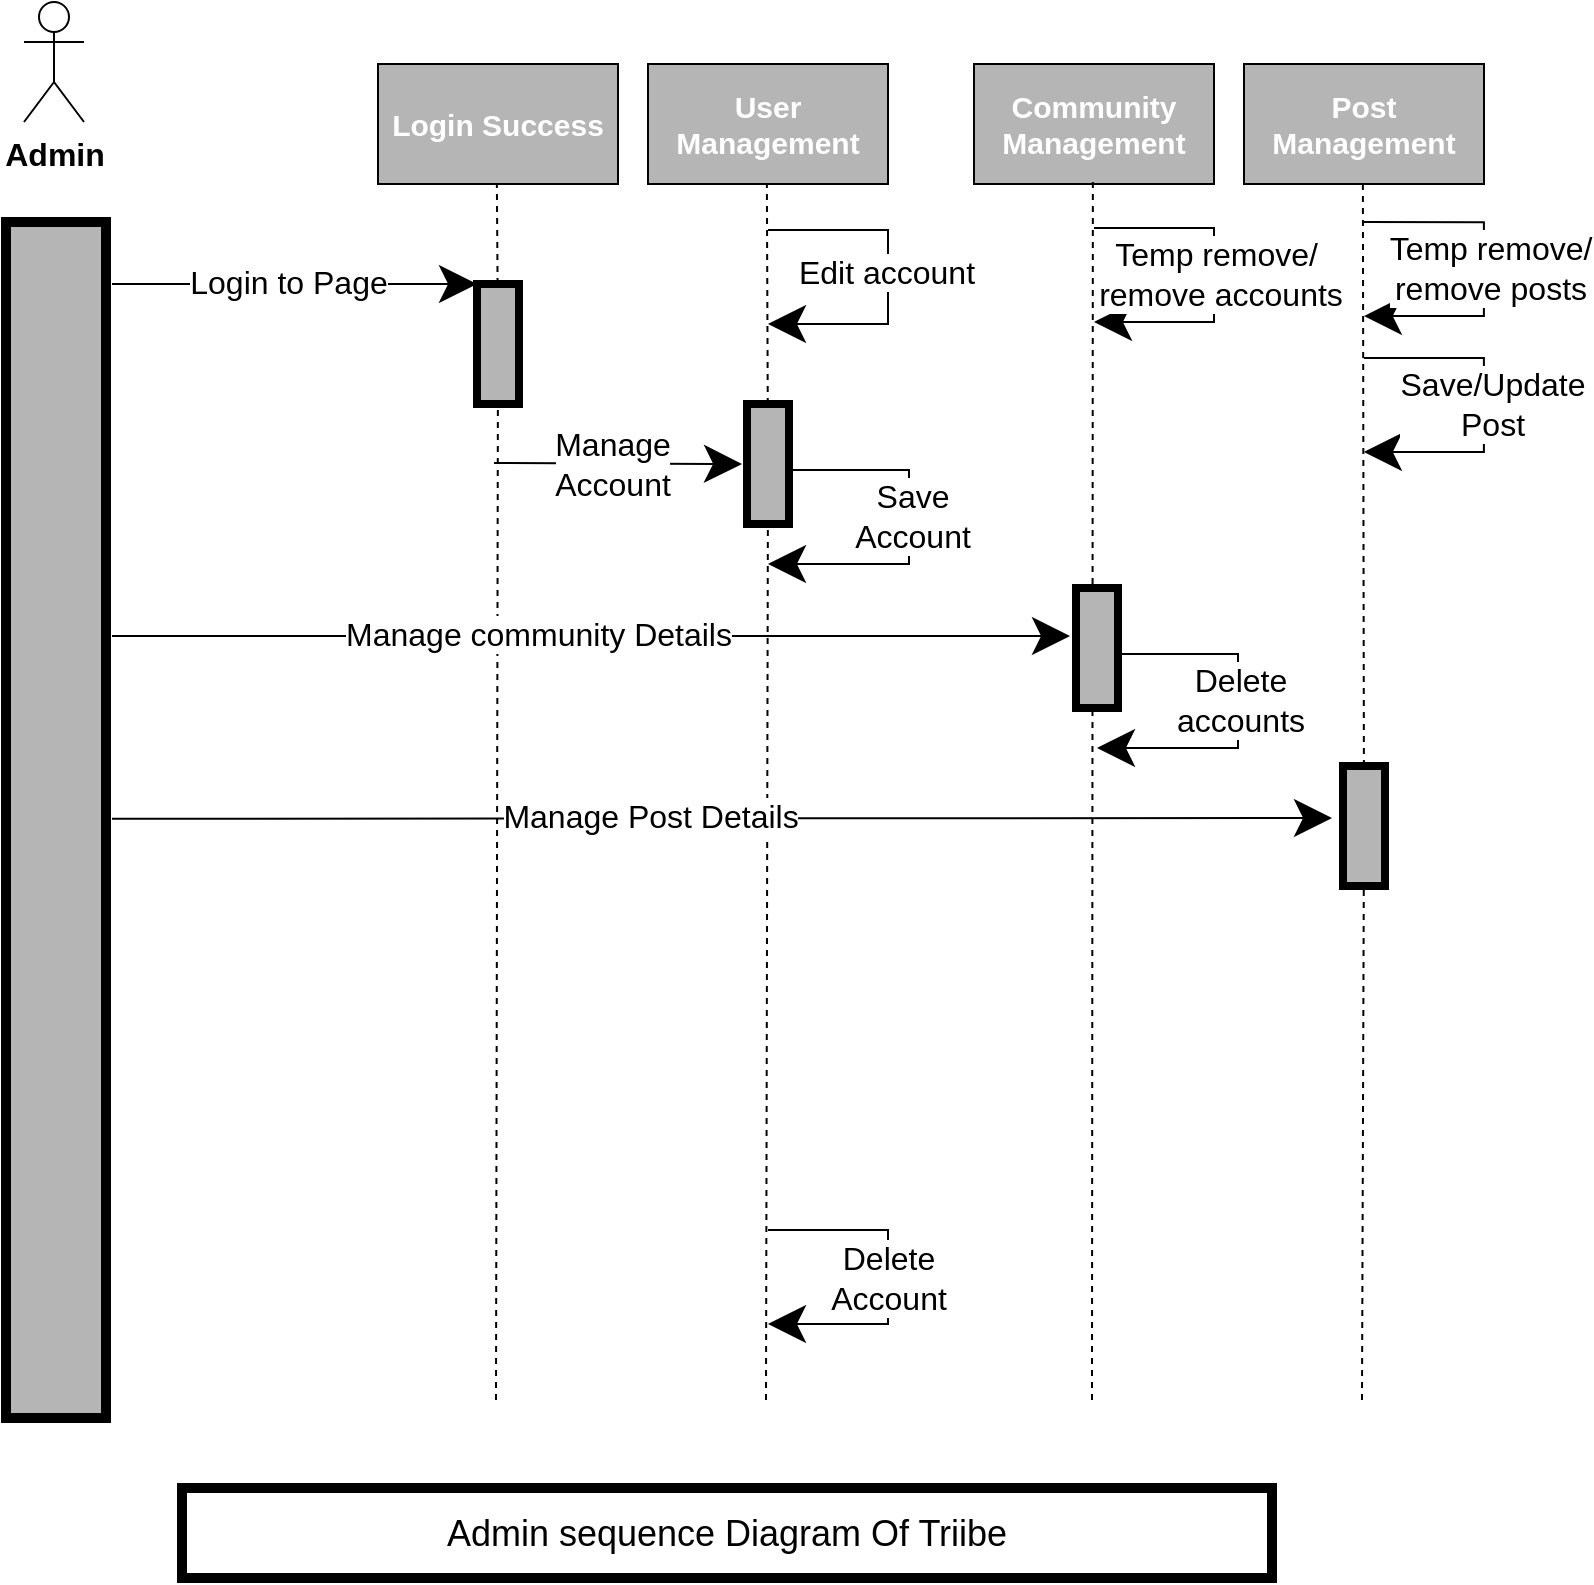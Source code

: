 <mxfile version="18.0.1" type="device"><diagram id="oJMm46TOidr6uNxXPvNm" name="Page-1"><mxGraphModel dx="2188" dy="1318" grid="0" gridSize="10" guides="1" tooltips="1" connect="1" arrows="1" fold="1" page="1" pageScale="1" pageWidth="850" pageHeight="1100" math="0" shadow="0"><root><mxCell id="0"/><mxCell id="1" parent="0"/><mxCell id="lHPNJ9icewoLXPjNaNZg-2" value="" style="whiteSpace=wrap;html=1;strokeWidth=5;fillColor=#B5B5B5;" parent="1" vertex="1"><mxGeometry x="50" y="211" width="50" height="598" as="geometry"/></mxCell><mxCell id="lHPNJ9icewoLXPjNaNZg-3" value="&lt;font style=&quot;font-size: 16px&quot;&gt;&lt;b&gt;Admin&lt;/b&gt;&lt;/font&gt;" style="shape=umlActor;verticalLabelPosition=bottom;verticalAlign=top;html=1;outlineConnect=0;" parent="1" vertex="1"><mxGeometry x="59" y="101" width="30" height="60" as="geometry"/></mxCell><mxCell id="lHPNJ9icewoLXPjNaNZg-4" value="Login Success" style="rounded=0;whiteSpace=wrap;html=1;fillColor=#B5B5B5;fontColor=#FFFFFF;fontSize=15;fontStyle=1" parent="1" vertex="1"><mxGeometry x="236" y="132" width="120" height="60" as="geometry"/></mxCell><mxCell id="lHPNJ9icewoLXPjNaNZg-5" value="User Management" style="rounded=0;whiteSpace=wrap;html=1;fillColor=#B5B5B5;fontColor=#FFFFFF;fontSize=15;fontStyle=1" parent="1" vertex="1"><mxGeometry x="371" y="132" width="120" height="60" as="geometry"/></mxCell><mxCell id="lHPNJ9icewoLXPjNaNZg-6" value="Post&lt;br&gt;Management" style="rounded=0;whiteSpace=wrap;html=1;fillColor=#B5B5B5;fontColor=#FFFFFF;fontSize=15;fontStyle=1" parent="1" vertex="1"><mxGeometry x="669" y="132" width="120" height="60" as="geometry"/></mxCell><mxCell id="lHPNJ9icewoLXPjNaNZg-7" value="Community&lt;br&gt;Management" style="rounded=0;whiteSpace=wrap;html=1;fillColor=#B5B5B5;fontColor=#FFFFFF;fontSize=15;fontStyle=1" parent="1" vertex="1"><mxGeometry x="534" y="132" width="120" height="60" as="geometry"/></mxCell><mxCell id="lHPNJ9icewoLXPjNaNZg-10" value="" style="endArrow=none;dashed=1;html=1;rounded=0;targetPerimeterSpacing=1;startArrow=none;" parent="1" source="lHPNJ9icewoLXPjNaNZg-17" edge="1"><mxGeometry width="50" height="50" relative="1" as="geometry"><mxPoint x="295" y="800" as="sourcePoint"/><mxPoint x="295.44" y="192" as="targetPoint"/></mxGeometry></mxCell><mxCell id="lHPNJ9icewoLXPjNaNZg-11" value="" style="endArrow=none;dashed=1;html=1;rounded=0;targetPerimeterSpacing=1;startArrow=none;" parent="1" source="lHPNJ9icewoLXPjNaNZg-21" edge="1"><mxGeometry width="50" height="50" relative="1" as="geometry"><mxPoint x="430" y="800" as="sourcePoint"/><mxPoint x="430.44" y="192" as="targetPoint"/></mxGeometry></mxCell><mxCell id="lHPNJ9icewoLXPjNaNZg-13" value="" style="endArrow=none;dashed=1;html=1;rounded=0;targetPerimeterSpacing=1;" parent="1" edge="1"><mxGeometry width="50" height="50" relative="1" as="geometry"><mxPoint x="593" y="800" as="sourcePoint"/><mxPoint x="593.44" y="189" as="targetPoint"/></mxGeometry></mxCell><mxCell id="lHPNJ9icewoLXPjNaNZg-14" value="" style="endArrow=none;dashed=1;html=1;rounded=0;targetPerimeterSpacing=1;startArrow=none;" parent="1" source="lHPNJ9icewoLXPjNaNZg-40" edge="1"><mxGeometry width="50" height="50" relative="1" as="geometry"><mxPoint x="728" y="800" as="sourcePoint"/><mxPoint x="728.44" y="192" as="targetPoint"/></mxGeometry></mxCell><mxCell id="lHPNJ9icewoLXPjNaNZg-17" value="" style="whiteSpace=wrap;html=1;fillColor=#B5B5B5;strokeWidth=4;" parent="1" vertex="1"><mxGeometry x="285.5" y="242" width="21" height="60" as="geometry"/></mxCell><mxCell id="lHPNJ9icewoLXPjNaNZg-18" value="" style="endArrow=none;dashed=1;html=1;rounded=0;" parent="1" target="lHPNJ9icewoLXPjNaNZg-17" edge="1"><mxGeometry width="50" height="50" relative="1" as="geometry"><mxPoint x="295" y="800" as="sourcePoint"/><mxPoint x="295.44" y="192.0" as="targetPoint"/></mxGeometry></mxCell><mxCell id="lHPNJ9icewoLXPjNaNZg-19" value="" style="endArrow=classic;html=1;rounded=0;endSize=16;targetPerimeterSpacing=0;entryX=0;entryY=0;entryDx=0;entryDy=0;" parent="1" target="lHPNJ9icewoLXPjNaNZg-17" edge="1"><mxGeometry width="50" height="50" relative="1" as="geometry"><mxPoint x="103" y="242" as="sourcePoint"/><mxPoint x="331" y="477" as="targetPoint"/></mxGeometry></mxCell><mxCell id="lHPNJ9icewoLXPjNaNZg-20" value="&lt;font style=&quot;font-size: 16px&quot;&gt;Login to Page&lt;/font&gt;" style="edgeLabel;html=1;align=center;verticalAlign=middle;resizable=0;points=[];" parent="lHPNJ9icewoLXPjNaNZg-19" vertex="1" connectable="0"><mxGeometry x="-0.152" relative="1" as="geometry"><mxPoint x="10" y="-1" as="offset"/></mxGeometry></mxCell><mxCell id="lHPNJ9icewoLXPjNaNZg-21" value="" style="whiteSpace=wrap;html=1;fillColor=#B5B5B5;strokeWidth=4;" parent="1" vertex="1"><mxGeometry x="420.5" y="302" width="21" height="60" as="geometry"/></mxCell><mxCell id="lHPNJ9icewoLXPjNaNZg-22" value="" style="endArrow=none;dashed=1;html=1;rounded=0;" parent="1" target="lHPNJ9icewoLXPjNaNZg-21" edge="1"><mxGeometry width="50" height="50" relative="1" as="geometry"><mxPoint x="430" y="800" as="sourcePoint"/><mxPoint x="430.44" y="192.0" as="targetPoint"/></mxGeometry></mxCell><mxCell id="lHPNJ9icewoLXPjNaNZg-23" value="" style="endArrow=classic;html=1;rounded=0;fontSize=16;endSize=16;targetPerimeterSpacing=0;edgeStyle=orthogonalEdgeStyle;" parent="1" edge="1"><mxGeometry width="50" height="50" relative="1" as="geometry"><mxPoint x="431" y="215" as="sourcePoint"/><mxPoint x="431" y="262" as="targetPoint"/><Array as="points"><mxPoint x="491" y="215"/><mxPoint x="491" y="262"/><mxPoint x="442" y="262"/></Array></mxGeometry></mxCell><mxCell id="lHPNJ9icewoLXPjNaNZg-24" value="Edit account" style="edgeLabel;html=1;align=center;verticalAlign=middle;resizable=0;points=[];fontSize=16;" parent="lHPNJ9icewoLXPjNaNZg-23" vertex="1" connectable="0"><mxGeometry x="-0.062" y="-1" relative="1" as="geometry"><mxPoint y="2" as="offset"/></mxGeometry></mxCell><mxCell id="lHPNJ9icewoLXPjNaNZg-25" value="" style="endArrow=classic;html=1;rounded=0;endSize=16;targetPerimeterSpacing=0;" parent="1" edge="1"><mxGeometry width="50" height="50" relative="1" as="geometry"><mxPoint x="294" y="331.5" as="sourcePoint"/><mxPoint x="418" y="332" as="targetPoint"/></mxGeometry></mxCell><mxCell id="lHPNJ9icewoLXPjNaNZg-26" value="&lt;font style=&quot;font-size: 16px&quot;&gt;Manage &lt;br&gt;Account&lt;/font&gt;" style="edgeLabel;html=1;align=center;verticalAlign=middle;resizable=0;points=[];" parent="lHPNJ9icewoLXPjNaNZg-25" vertex="1" connectable="0"><mxGeometry x="-0.152" relative="1" as="geometry"><mxPoint x="6" as="offset"/></mxGeometry></mxCell><mxCell id="lHPNJ9icewoLXPjNaNZg-27" value="" style="endArrow=classic;html=1;rounded=0;fontSize=16;endSize=16;targetPerimeterSpacing=0;edgeStyle=orthogonalEdgeStyle;" parent="1" edge="1"><mxGeometry width="50" height="50" relative="1" as="geometry"><mxPoint x="441.5" y="335" as="sourcePoint"/><mxPoint x="431" y="382" as="targetPoint"/><Array as="points"><mxPoint x="501.5" y="335"/><mxPoint x="501.5" y="382"/><mxPoint x="452.5" y="382"/></Array></mxGeometry></mxCell><mxCell id="lHPNJ9icewoLXPjNaNZg-28" value="Save &lt;br&gt;Account" style="edgeLabel;html=1;align=center;verticalAlign=middle;resizable=0;points=[];fontSize=16;" parent="lHPNJ9icewoLXPjNaNZg-27" vertex="1" connectable="0"><mxGeometry x="-0.062" y="-1" relative="1" as="geometry"><mxPoint x="2" as="offset"/></mxGeometry></mxCell><mxCell id="lHPNJ9icewoLXPjNaNZg-29" value="" style="endArrow=classic;html=1;rounded=0;fontSize=16;endSize=16;targetPerimeterSpacing=0;edgeStyle=orthogonalEdgeStyle;" parent="1" edge="1"><mxGeometry width="50" height="50" relative="1" as="geometry"><mxPoint x="431.02" y="715" as="sourcePoint"/><mxPoint x="431" y="762" as="targetPoint"/><Array as="points"><mxPoint x="491.02" y="715"/><mxPoint x="491.02" y="762"/><mxPoint x="442.02" y="762"/></Array></mxGeometry></mxCell><mxCell id="lHPNJ9icewoLXPjNaNZg-30" value="Delete&lt;br&gt;Account" style="edgeLabel;html=1;align=center;verticalAlign=middle;resizable=0;points=[];fontSize=16;" parent="lHPNJ9icewoLXPjNaNZg-29" vertex="1" connectable="0"><mxGeometry x="-0.062" y="-1" relative="1" as="geometry"><mxPoint x="1" y="5" as="offset"/></mxGeometry></mxCell><mxCell id="lHPNJ9icewoLXPjNaNZg-31" value="" style="endArrow=classic;html=1;rounded=0;fontSize=16;endSize=16;targetPerimeterSpacing=0;edgeStyle=orthogonalEdgeStyle;" parent="1" edge="1"><mxGeometry width="50" height="50" relative="1" as="geometry"><mxPoint x="594" y="214.0" as="sourcePoint"/><mxPoint x="594" y="261" as="targetPoint"/><Array as="points"><mxPoint x="654" y="214"/><mxPoint x="654" y="261"/><mxPoint x="605" y="261"/></Array></mxGeometry></mxCell><mxCell id="lHPNJ9icewoLXPjNaNZg-32" value="Temp remove/&amp;nbsp;&lt;br&gt;remove accounts" style="edgeLabel;html=1;align=center;verticalAlign=middle;resizable=0;points=[];fontSize=16;" parent="lHPNJ9icewoLXPjNaNZg-31" vertex="1" connectable="0"><mxGeometry x="-0.062" y="-1" relative="1" as="geometry"><mxPoint x="4" y="4" as="offset"/></mxGeometry></mxCell><mxCell id="lHPNJ9icewoLXPjNaNZg-35" value="" style="whiteSpace=wrap;html=1;fillColor=#B5B5B5;strokeWidth=4;" parent="1" vertex="1"><mxGeometry x="585" y="394" width="21" height="60" as="geometry"/></mxCell><mxCell id="lHPNJ9icewoLXPjNaNZg-36" value="" style="endArrow=classic;html=1;rounded=0;fontSize=16;endSize=16;targetPerimeterSpacing=0;edgeStyle=orthogonalEdgeStyle;" parent="1" edge="1"><mxGeometry width="50" height="50" relative="1" as="geometry"><mxPoint x="606" y="427" as="sourcePoint"/><mxPoint x="595.5" y="474.0" as="targetPoint"/><Array as="points"><mxPoint x="666" y="427"/><mxPoint x="666" y="474"/><mxPoint x="617" y="474"/></Array></mxGeometry></mxCell><mxCell id="lHPNJ9icewoLXPjNaNZg-37" value="Delete&lt;br&gt;accounts" style="edgeLabel;html=1;align=center;verticalAlign=middle;resizable=0;points=[];fontSize=16;" parent="lHPNJ9icewoLXPjNaNZg-36" vertex="1" connectable="0"><mxGeometry x="-0.062" y="-1" relative="1" as="geometry"><mxPoint x="2" as="offset"/></mxGeometry></mxCell><mxCell id="lHPNJ9icewoLXPjNaNZg-38" value="" style="endArrow=classic;html=1;rounded=0;endSize=16;targetPerimeterSpacing=0;" parent="1" edge="1"><mxGeometry width="50" height="50" relative="1" as="geometry"><mxPoint x="103" y="418.0" as="sourcePoint"/><mxPoint x="582" y="418" as="targetPoint"/></mxGeometry></mxCell><mxCell id="lHPNJ9icewoLXPjNaNZg-39" value="&lt;span style=&quot;font-size: 16px&quot;&gt;Manage community Details&lt;/span&gt;" style="edgeLabel;html=1;align=center;verticalAlign=middle;resizable=0;points=[];" parent="lHPNJ9icewoLXPjNaNZg-38" vertex="1" connectable="0"><mxGeometry x="-0.152" relative="1" as="geometry"><mxPoint x="10" y="-1" as="offset"/></mxGeometry></mxCell><mxCell id="lHPNJ9icewoLXPjNaNZg-43" value="" style="endArrow=classic;html=1;rounded=0;endSize=16;targetPerimeterSpacing=0;" parent="1" edge="1"><mxGeometry width="50" height="50" relative="1" as="geometry"><mxPoint x="103" y="509.38" as="sourcePoint"/><mxPoint x="713" y="509" as="targetPoint"/></mxGeometry></mxCell><mxCell id="lHPNJ9icewoLXPjNaNZg-44" value="&lt;span style=&quot;font-size: 16px&quot;&gt;Manage Post Details&lt;/span&gt;" style="edgeLabel;html=1;align=center;verticalAlign=middle;resizable=0;points=[];" parent="lHPNJ9icewoLXPjNaNZg-43" vertex="1" connectable="0"><mxGeometry x="-0.152" relative="1" as="geometry"><mxPoint x="10" y="-1" as="offset"/></mxGeometry></mxCell><mxCell id="lHPNJ9icewoLXPjNaNZg-45" value="" style="endArrow=classic;html=1;rounded=0;fontSize=16;endSize=16;targetPerimeterSpacing=0;edgeStyle=orthogonalEdgeStyle;" parent="1" edge="1"><mxGeometry width="50" height="50" relative="1" as="geometry"><mxPoint x="728.94" y="211.06" as="sourcePoint"/><mxPoint x="728.94" y="258.06" as="targetPoint"/><Array as="points"><mxPoint x="788.94" y="211.06"/><mxPoint x="788.94" y="258.06"/><mxPoint x="739.94" y="258.06"/></Array></mxGeometry></mxCell><mxCell id="lHPNJ9icewoLXPjNaNZg-46" value="Temp remove/&lt;br&gt;remove posts" style="edgeLabel;html=1;align=center;verticalAlign=middle;resizable=0;points=[];fontSize=16;" parent="lHPNJ9icewoLXPjNaNZg-45" vertex="1" connectable="0"><mxGeometry x="-0.062" y="-1" relative="1" as="geometry"><mxPoint x="4" y="4" as="offset"/></mxGeometry></mxCell><mxCell id="lHPNJ9icewoLXPjNaNZg-47" value="" style="endArrow=classic;html=1;rounded=0;fontSize=16;endSize=16;targetPerimeterSpacing=0;edgeStyle=orthogonalEdgeStyle;" parent="1" edge="1"><mxGeometry width="50" height="50" relative="1" as="geometry"><mxPoint x="728.94" y="279.0" as="sourcePoint"/><mxPoint x="728.94" y="326" as="targetPoint"/><Array as="points"><mxPoint x="788.94" y="279"/><mxPoint x="788.94" y="326"/><mxPoint x="739.94" y="326"/></Array></mxGeometry></mxCell><mxCell id="lHPNJ9icewoLXPjNaNZg-48" value="Save/Update&lt;br&gt;Post" style="edgeLabel;html=1;align=center;verticalAlign=middle;resizable=0;points=[];fontSize=16;" parent="lHPNJ9icewoLXPjNaNZg-47" vertex="1" connectable="0"><mxGeometry x="-0.062" y="-1" relative="1" as="geometry"><mxPoint x="5" y="4" as="offset"/></mxGeometry></mxCell><mxCell id="lHPNJ9icewoLXPjNaNZg-40" value="" style="whiteSpace=wrap;html=1;fillColor=#B5B5B5;strokeWidth=4;" parent="1" vertex="1"><mxGeometry x="718.5" y="483" width="21" height="60" as="geometry"/></mxCell><mxCell id="lHPNJ9icewoLXPjNaNZg-51" value="" style="endArrow=none;dashed=1;html=1;rounded=0;" parent="1" target="lHPNJ9icewoLXPjNaNZg-40" edge="1"><mxGeometry width="50" height="50" relative="1" as="geometry"><mxPoint x="728" y="800" as="sourcePoint"/><mxPoint x="728.44" y="192" as="targetPoint"/></mxGeometry></mxCell><mxCell id="lHPNJ9icewoLXPjNaNZg-72" value="&lt;font style=&quot;font-size: 18px;&quot; color=&quot;#000000&quot;&gt;Admin sequence Diagram Of Triibe&lt;/font&gt;" style="rounded=0;whiteSpace=wrap;html=1;fontSize=15;fontColor=#FFFFFF;strokeWidth=5;fillColor=none;labelBackgroundColor=none;" parent="1" vertex="1"><mxGeometry x="138" y="844" width="545" height="45" as="geometry"/></mxCell></root></mxGraphModel></diagram></mxfile>